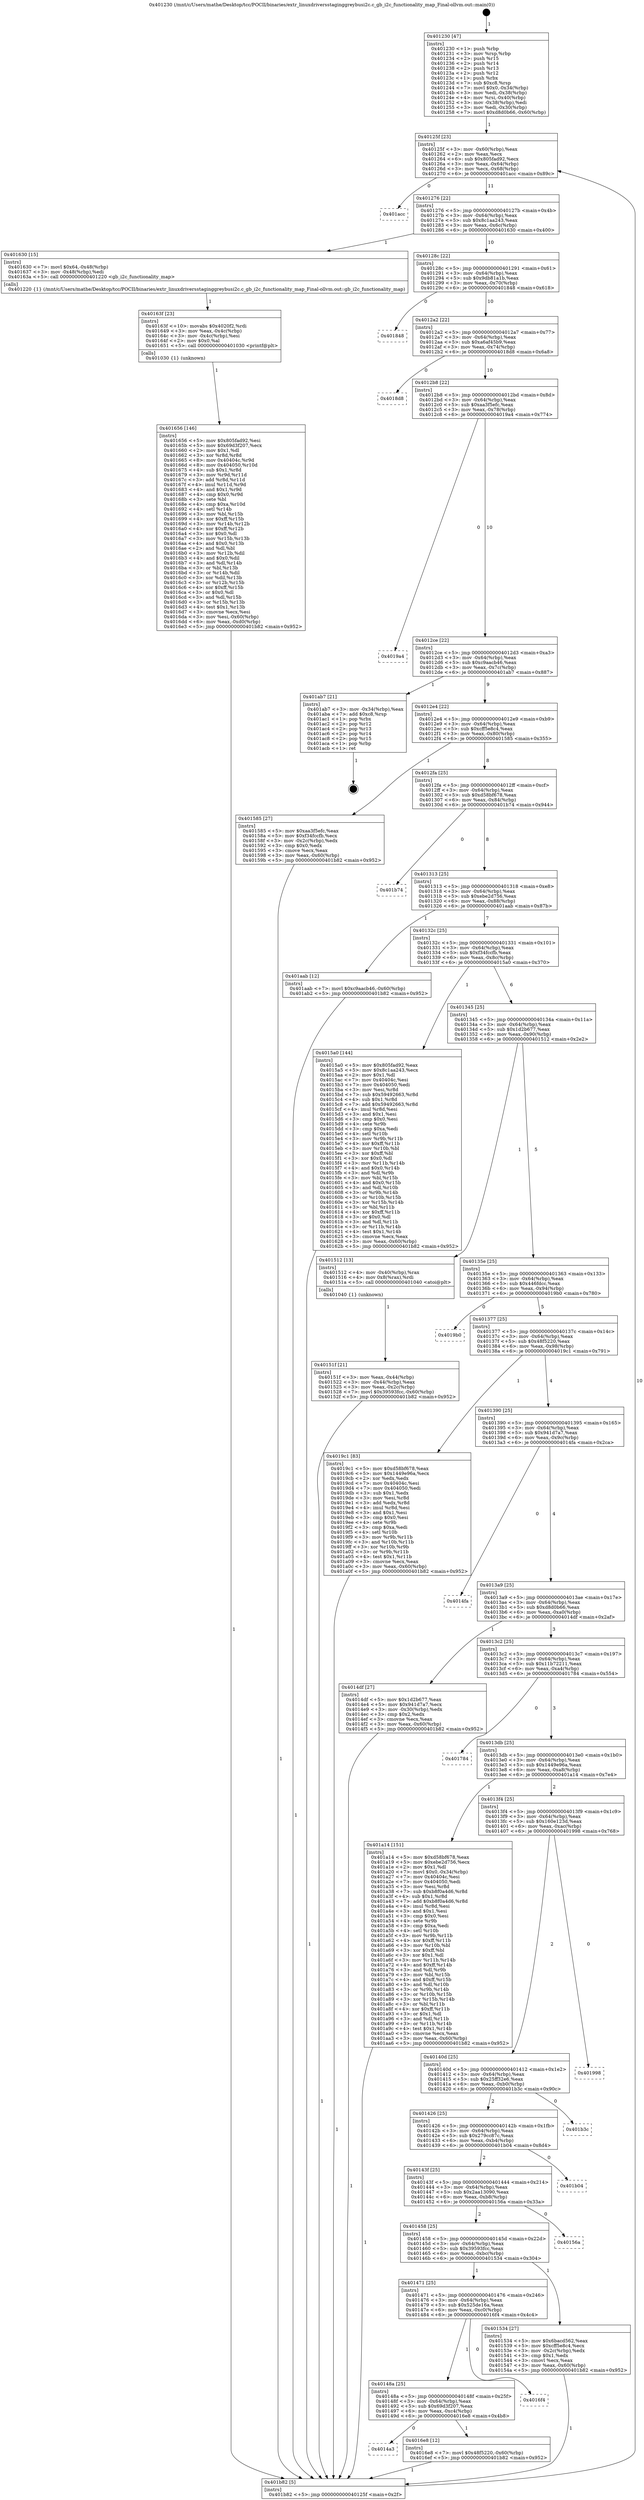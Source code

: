 digraph "0x401230" {
  label = "0x401230 (/mnt/c/Users/mathe/Desktop/tcc/POCII/binaries/extr_linuxdriversstaginggreybusi2c.c_gb_i2c_functionality_map_Final-ollvm.out::main(0))"
  labelloc = "t"
  node[shape=record]

  Entry [label="",width=0.3,height=0.3,shape=circle,fillcolor=black,style=filled]
  "0x40125f" [label="{
     0x40125f [23]\l
     | [instrs]\l
     &nbsp;&nbsp;0x40125f \<+3\>: mov -0x60(%rbp),%eax\l
     &nbsp;&nbsp;0x401262 \<+2\>: mov %eax,%ecx\l
     &nbsp;&nbsp;0x401264 \<+6\>: sub $0x805fad92,%ecx\l
     &nbsp;&nbsp;0x40126a \<+3\>: mov %eax,-0x64(%rbp)\l
     &nbsp;&nbsp;0x40126d \<+3\>: mov %ecx,-0x68(%rbp)\l
     &nbsp;&nbsp;0x401270 \<+6\>: je 0000000000401acc \<main+0x89c\>\l
  }"]
  "0x401acc" [label="{
     0x401acc\l
  }", style=dashed]
  "0x401276" [label="{
     0x401276 [22]\l
     | [instrs]\l
     &nbsp;&nbsp;0x401276 \<+5\>: jmp 000000000040127b \<main+0x4b\>\l
     &nbsp;&nbsp;0x40127b \<+3\>: mov -0x64(%rbp),%eax\l
     &nbsp;&nbsp;0x40127e \<+5\>: sub $0x8c1aa243,%eax\l
     &nbsp;&nbsp;0x401283 \<+3\>: mov %eax,-0x6c(%rbp)\l
     &nbsp;&nbsp;0x401286 \<+6\>: je 0000000000401630 \<main+0x400\>\l
  }"]
  Exit [label="",width=0.3,height=0.3,shape=circle,fillcolor=black,style=filled,peripheries=2]
  "0x401630" [label="{
     0x401630 [15]\l
     | [instrs]\l
     &nbsp;&nbsp;0x401630 \<+7\>: movl $0x64,-0x48(%rbp)\l
     &nbsp;&nbsp;0x401637 \<+3\>: mov -0x48(%rbp),%edi\l
     &nbsp;&nbsp;0x40163a \<+5\>: call 0000000000401220 \<gb_i2c_functionality_map\>\l
     | [calls]\l
     &nbsp;&nbsp;0x401220 \{1\} (/mnt/c/Users/mathe/Desktop/tcc/POCII/binaries/extr_linuxdriversstaginggreybusi2c.c_gb_i2c_functionality_map_Final-ollvm.out::gb_i2c_functionality_map)\l
  }"]
  "0x40128c" [label="{
     0x40128c [22]\l
     | [instrs]\l
     &nbsp;&nbsp;0x40128c \<+5\>: jmp 0000000000401291 \<main+0x61\>\l
     &nbsp;&nbsp;0x401291 \<+3\>: mov -0x64(%rbp),%eax\l
     &nbsp;&nbsp;0x401294 \<+5\>: sub $0x9db81a1b,%eax\l
     &nbsp;&nbsp;0x401299 \<+3\>: mov %eax,-0x70(%rbp)\l
     &nbsp;&nbsp;0x40129c \<+6\>: je 0000000000401848 \<main+0x618\>\l
  }"]
  "0x4014a3" [label="{
     0x4014a3\l
  }", style=dashed]
  "0x401848" [label="{
     0x401848\l
  }", style=dashed]
  "0x4012a2" [label="{
     0x4012a2 [22]\l
     | [instrs]\l
     &nbsp;&nbsp;0x4012a2 \<+5\>: jmp 00000000004012a7 \<main+0x77\>\l
     &nbsp;&nbsp;0x4012a7 \<+3\>: mov -0x64(%rbp),%eax\l
     &nbsp;&nbsp;0x4012aa \<+5\>: sub $0xa6af45b9,%eax\l
     &nbsp;&nbsp;0x4012af \<+3\>: mov %eax,-0x74(%rbp)\l
     &nbsp;&nbsp;0x4012b2 \<+6\>: je 00000000004018d8 \<main+0x6a8\>\l
  }"]
  "0x4016e8" [label="{
     0x4016e8 [12]\l
     | [instrs]\l
     &nbsp;&nbsp;0x4016e8 \<+7\>: movl $0x48f5220,-0x60(%rbp)\l
     &nbsp;&nbsp;0x4016ef \<+5\>: jmp 0000000000401b82 \<main+0x952\>\l
  }"]
  "0x4018d8" [label="{
     0x4018d8\l
  }", style=dashed]
  "0x4012b8" [label="{
     0x4012b8 [22]\l
     | [instrs]\l
     &nbsp;&nbsp;0x4012b8 \<+5\>: jmp 00000000004012bd \<main+0x8d\>\l
     &nbsp;&nbsp;0x4012bd \<+3\>: mov -0x64(%rbp),%eax\l
     &nbsp;&nbsp;0x4012c0 \<+5\>: sub $0xaa3f5efc,%eax\l
     &nbsp;&nbsp;0x4012c5 \<+3\>: mov %eax,-0x78(%rbp)\l
     &nbsp;&nbsp;0x4012c8 \<+6\>: je 00000000004019a4 \<main+0x774\>\l
  }"]
  "0x40148a" [label="{
     0x40148a [25]\l
     | [instrs]\l
     &nbsp;&nbsp;0x40148a \<+5\>: jmp 000000000040148f \<main+0x25f\>\l
     &nbsp;&nbsp;0x40148f \<+3\>: mov -0x64(%rbp),%eax\l
     &nbsp;&nbsp;0x401492 \<+5\>: sub $0x69d3f207,%eax\l
     &nbsp;&nbsp;0x401497 \<+6\>: mov %eax,-0xc4(%rbp)\l
     &nbsp;&nbsp;0x40149d \<+6\>: je 00000000004016e8 \<main+0x4b8\>\l
  }"]
  "0x4019a4" [label="{
     0x4019a4\l
  }", style=dashed]
  "0x4012ce" [label="{
     0x4012ce [22]\l
     | [instrs]\l
     &nbsp;&nbsp;0x4012ce \<+5\>: jmp 00000000004012d3 \<main+0xa3\>\l
     &nbsp;&nbsp;0x4012d3 \<+3\>: mov -0x64(%rbp),%eax\l
     &nbsp;&nbsp;0x4012d6 \<+5\>: sub $0xc9aacb46,%eax\l
     &nbsp;&nbsp;0x4012db \<+3\>: mov %eax,-0x7c(%rbp)\l
     &nbsp;&nbsp;0x4012de \<+6\>: je 0000000000401ab7 \<main+0x887\>\l
  }"]
  "0x4016f4" [label="{
     0x4016f4\l
  }", style=dashed]
  "0x401ab7" [label="{
     0x401ab7 [21]\l
     | [instrs]\l
     &nbsp;&nbsp;0x401ab7 \<+3\>: mov -0x34(%rbp),%eax\l
     &nbsp;&nbsp;0x401aba \<+7\>: add $0xc8,%rsp\l
     &nbsp;&nbsp;0x401ac1 \<+1\>: pop %rbx\l
     &nbsp;&nbsp;0x401ac2 \<+2\>: pop %r12\l
     &nbsp;&nbsp;0x401ac4 \<+2\>: pop %r13\l
     &nbsp;&nbsp;0x401ac6 \<+2\>: pop %r14\l
     &nbsp;&nbsp;0x401ac8 \<+2\>: pop %r15\l
     &nbsp;&nbsp;0x401aca \<+1\>: pop %rbp\l
     &nbsp;&nbsp;0x401acb \<+1\>: ret\l
  }"]
  "0x4012e4" [label="{
     0x4012e4 [22]\l
     | [instrs]\l
     &nbsp;&nbsp;0x4012e4 \<+5\>: jmp 00000000004012e9 \<main+0xb9\>\l
     &nbsp;&nbsp;0x4012e9 \<+3\>: mov -0x64(%rbp),%eax\l
     &nbsp;&nbsp;0x4012ec \<+5\>: sub $0xcff5e8c4,%eax\l
     &nbsp;&nbsp;0x4012f1 \<+3\>: mov %eax,-0x80(%rbp)\l
     &nbsp;&nbsp;0x4012f4 \<+6\>: je 0000000000401585 \<main+0x355\>\l
  }"]
  "0x401656" [label="{
     0x401656 [146]\l
     | [instrs]\l
     &nbsp;&nbsp;0x401656 \<+5\>: mov $0x805fad92,%esi\l
     &nbsp;&nbsp;0x40165b \<+5\>: mov $0x69d3f207,%ecx\l
     &nbsp;&nbsp;0x401660 \<+2\>: mov $0x1,%dl\l
     &nbsp;&nbsp;0x401662 \<+3\>: xor %r8d,%r8d\l
     &nbsp;&nbsp;0x401665 \<+8\>: mov 0x40404c,%r9d\l
     &nbsp;&nbsp;0x40166d \<+8\>: mov 0x404050,%r10d\l
     &nbsp;&nbsp;0x401675 \<+4\>: sub $0x1,%r8d\l
     &nbsp;&nbsp;0x401679 \<+3\>: mov %r9d,%r11d\l
     &nbsp;&nbsp;0x40167c \<+3\>: add %r8d,%r11d\l
     &nbsp;&nbsp;0x40167f \<+4\>: imul %r11d,%r9d\l
     &nbsp;&nbsp;0x401683 \<+4\>: and $0x1,%r9d\l
     &nbsp;&nbsp;0x401687 \<+4\>: cmp $0x0,%r9d\l
     &nbsp;&nbsp;0x40168b \<+3\>: sete %bl\l
     &nbsp;&nbsp;0x40168e \<+4\>: cmp $0xa,%r10d\l
     &nbsp;&nbsp;0x401692 \<+4\>: setl %r14b\l
     &nbsp;&nbsp;0x401696 \<+3\>: mov %bl,%r15b\l
     &nbsp;&nbsp;0x401699 \<+4\>: xor $0xff,%r15b\l
     &nbsp;&nbsp;0x40169d \<+3\>: mov %r14b,%r12b\l
     &nbsp;&nbsp;0x4016a0 \<+4\>: xor $0xff,%r12b\l
     &nbsp;&nbsp;0x4016a4 \<+3\>: xor $0x0,%dl\l
     &nbsp;&nbsp;0x4016a7 \<+3\>: mov %r15b,%r13b\l
     &nbsp;&nbsp;0x4016aa \<+4\>: and $0x0,%r13b\l
     &nbsp;&nbsp;0x4016ae \<+2\>: and %dl,%bl\l
     &nbsp;&nbsp;0x4016b0 \<+3\>: mov %r12b,%dil\l
     &nbsp;&nbsp;0x4016b3 \<+4\>: and $0x0,%dil\l
     &nbsp;&nbsp;0x4016b7 \<+3\>: and %dl,%r14b\l
     &nbsp;&nbsp;0x4016ba \<+3\>: or %bl,%r13b\l
     &nbsp;&nbsp;0x4016bd \<+3\>: or %r14b,%dil\l
     &nbsp;&nbsp;0x4016c0 \<+3\>: xor %dil,%r13b\l
     &nbsp;&nbsp;0x4016c3 \<+3\>: or %r12b,%r15b\l
     &nbsp;&nbsp;0x4016c6 \<+4\>: xor $0xff,%r15b\l
     &nbsp;&nbsp;0x4016ca \<+3\>: or $0x0,%dl\l
     &nbsp;&nbsp;0x4016cd \<+3\>: and %dl,%r15b\l
     &nbsp;&nbsp;0x4016d0 \<+3\>: or %r15b,%r13b\l
     &nbsp;&nbsp;0x4016d3 \<+4\>: test $0x1,%r13b\l
     &nbsp;&nbsp;0x4016d7 \<+3\>: cmovne %ecx,%esi\l
     &nbsp;&nbsp;0x4016da \<+3\>: mov %esi,-0x60(%rbp)\l
     &nbsp;&nbsp;0x4016dd \<+6\>: mov %eax,-0xd0(%rbp)\l
     &nbsp;&nbsp;0x4016e3 \<+5\>: jmp 0000000000401b82 \<main+0x952\>\l
  }"]
  "0x401585" [label="{
     0x401585 [27]\l
     | [instrs]\l
     &nbsp;&nbsp;0x401585 \<+5\>: mov $0xaa3f5efc,%eax\l
     &nbsp;&nbsp;0x40158a \<+5\>: mov $0xf34fccfb,%ecx\l
     &nbsp;&nbsp;0x40158f \<+3\>: mov -0x2c(%rbp),%edx\l
     &nbsp;&nbsp;0x401592 \<+3\>: cmp $0x0,%edx\l
     &nbsp;&nbsp;0x401595 \<+3\>: cmove %ecx,%eax\l
     &nbsp;&nbsp;0x401598 \<+3\>: mov %eax,-0x60(%rbp)\l
     &nbsp;&nbsp;0x40159b \<+5\>: jmp 0000000000401b82 \<main+0x952\>\l
  }"]
  "0x4012fa" [label="{
     0x4012fa [25]\l
     | [instrs]\l
     &nbsp;&nbsp;0x4012fa \<+5\>: jmp 00000000004012ff \<main+0xcf\>\l
     &nbsp;&nbsp;0x4012ff \<+3\>: mov -0x64(%rbp),%eax\l
     &nbsp;&nbsp;0x401302 \<+5\>: sub $0xd58bf678,%eax\l
     &nbsp;&nbsp;0x401307 \<+6\>: mov %eax,-0x84(%rbp)\l
     &nbsp;&nbsp;0x40130d \<+6\>: je 0000000000401b74 \<main+0x944\>\l
  }"]
  "0x40163f" [label="{
     0x40163f [23]\l
     | [instrs]\l
     &nbsp;&nbsp;0x40163f \<+10\>: movabs $0x4020f2,%rdi\l
     &nbsp;&nbsp;0x401649 \<+3\>: mov %eax,-0x4c(%rbp)\l
     &nbsp;&nbsp;0x40164c \<+3\>: mov -0x4c(%rbp),%esi\l
     &nbsp;&nbsp;0x40164f \<+2\>: mov $0x0,%al\l
     &nbsp;&nbsp;0x401651 \<+5\>: call 0000000000401030 \<printf@plt\>\l
     | [calls]\l
     &nbsp;&nbsp;0x401030 \{1\} (unknown)\l
  }"]
  "0x401b74" [label="{
     0x401b74\l
  }", style=dashed]
  "0x401313" [label="{
     0x401313 [25]\l
     | [instrs]\l
     &nbsp;&nbsp;0x401313 \<+5\>: jmp 0000000000401318 \<main+0xe8\>\l
     &nbsp;&nbsp;0x401318 \<+3\>: mov -0x64(%rbp),%eax\l
     &nbsp;&nbsp;0x40131b \<+5\>: sub $0xebe2d756,%eax\l
     &nbsp;&nbsp;0x401320 \<+6\>: mov %eax,-0x88(%rbp)\l
     &nbsp;&nbsp;0x401326 \<+6\>: je 0000000000401aab \<main+0x87b\>\l
  }"]
  "0x401471" [label="{
     0x401471 [25]\l
     | [instrs]\l
     &nbsp;&nbsp;0x401471 \<+5\>: jmp 0000000000401476 \<main+0x246\>\l
     &nbsp;&nbsp;0x401476 \<+3\>: mov -0x64(%rbp),%eax\l
     &nbsp;&nbsp;0x401479 \<+5\>: sub $0x525de16a,%eax\l
     &nbsp;&nbsp;0x40147e \<+6\>: mov %eax,-0xc0(%rbp)\l
     &nbsp;&nbsp;0x401484 \<+6\>: je 00000000004016f4 \<main+0x4c4\>\l
  }"]
  "0x401aab" [label="{
     0x401aab [12]\l
     | [instrs]\l
     &nbsp;&nbsp;0x401aab \<+7\>: movl $0xc9aacb46,-0x60(%rbp)\l
     &nbsp;&nbsp;0x401ab2 \<+5\>: jmp 0000000000401b82 \<main+0x952\>\l
  }"]
  "0x40132c" [label="{
     0x40132c [25]\l
     | [instrs]\l
     &nbsp;&nbsp;0x40132c \<+5\>: jmp 0000000000401331 \<main+0x101\>\l
     &nbsp;&nbsp;0x401331 \<+3\>: mov -0x64(%rbp),%eax\l
     &nbsp;&nbsp;0x401334 \<+5\>: sub $0xf34fccfb,%eax\l
     &nbsp;&nbsp;0x401339 \<+6\>: mov %eax,-0x8c(%rbp)\l
     &nbsp;&nbsp;0x40133f \<+6\>: je 00000000004015a0 \<main+0x370\>\l
  }"]
  "0x401534" [label="{
     0x401534 [27]\l
     | [instrs]\l
     &nbsp;&nbsp;0x401534 \<+5\>: mov $0x6bacd562,%eax\l
     &nbsp;&nbsp;0x401539 \<+5\>: mov $0xcff5e8c4,%ecx\l
     &nbsp;&nbsp;0x40153e \<+3\>: mov -0x2c(%rbp),%edx\l
     &nbsp;&nbsp;0x401541 \<+3\>: cmp $0x1,%edx\l
     &nbsp;&nbsp;0x401544 \<+3\>: cmovl %ecx,%eax\l
     &nbsp;&nbsp;0x401547 \<+3\>: mov %eax,-0x60(%rbp)\l
     &nbsp;&nbsp;0x40154a \<+5\>: jmp 0000000000401b82 \<main+0x952\>\l
  }"]
  "0x4015a0" [label="{
     0x4015a0 [144]\l
     | [instrs]\l
     &nbsp;&nbsp;0x4015a0 \<+5\>: mov $0x805fad92,%eax\l
     &nbsp;&nbsp;0x4015a5 \<+5\>: mov $0x8c1aa243,%ecx\l
     &nbsp;&nbsp;0x4015aa \<+2\>: mov $0x1,%dl\l
     &nbsp;&nbsp;0x4015ac \<+7\>: mov 0x40404c,%esi\l
     &nbsp;&nbsp;0x4015b3 \<+7\>: mov 0x404050,%edi\l
     &nbsp;&nbsp;0x4015ba \<+3\>: mov %esi,%r8d\l
     &nbsp;&nbsp;0x4015bd \<+7\>: sub $0x59492663,%r8d\l
     &nbsp;&nbsp;0x4015c4 \<+4\>: sub $0x1,%r8d\l
     &nbsp;&nbsp;0x4015c8 \<+7\>: add $0x59492663,%r8d\l
     &nbsp;&nbsp;0x4015cf \<+4\>: imul %r8d,%esi\l
     &nbsp;&nbsp;0x4015d3 \<+3\>: and $0x1,%esi\l
     &nbsp;&nbsp;0x4015d6 \<+3\>: cmp $0x0,%esi\l
     &nbsp;&nbsp;0x4015d9 \<+4\>: sete %r9b\l
     &nbsp;&nbsp;0x4015dd \<+3\>: cmp $0xa,%edi\l
     &nbsp;&nbsp;0x4015e0 \<+4\>: setl %r10b\l
     &nbsp;&nbsp;0x4015e4 \<+3\>: mov %r9b,%r11b\l
     &nbsp;&nbsp;0x4015e7 \<+4\>: xor $0xff,%r11b\l
     &nbsp;&nbsp;0x4015eb \<+3\>: mov %r10b,%bl\l
     &nbsp;&nbsp;0x4015ee \<+3\>: xor $0xff,%bl\l
     &nbsp;&nbsp;0x4015f1 \<+3\>: xor $0x0,%dl\l
     &nbsp;&nbsp;0x4015f4 \<+3\>: mov %r11b,%r14b\l
     &nbsp;&nbsp;0x4015f7 \<+4\>: and $0x0,%r14b\l
     &nbsp;&nbsp;0x4015fb \<+3\>: and %dl,%r9b\l
     &nbsp;&nbsp;0x4015fe \<+3\>: mov %bl,%r15b\l
     &nbsp;&nbsp;0x401601 \<+4\>: and $0x0,%r15b\l
     &nbsp;&nbsp;0x401605 \<+3\>: and %dl,%r10b\l
     &nbsp;&nbsp;0x401608 \<+3\>: or %r9b,%r14b\l
     &nbsp;&nbsp;0x40160b \<+3\>: or %r10b,%r15b\l
     &nbsp;&nbsp;0x40160e \<+3\>: xor %r15b,%r14b\l
     &nbsp;&nbsp;0x401611 \<+3\>: or %bl,%r11b\l
     &nbsp;&nbsp;0x401614 \<+4\>: xor $0xff,%r11b\l
     &nbsp;&nbsp;0x401618 \<+3\>: or $0x0,%dl\l
     &nbsp;&nbsp;0x40161b \<+3\>: and %dl,%r11b\l
     &nbsp;&nbsp;0x40161e \<+3\>: or %r11b,%r14b\l
     &nbsp;&nbsp;0x401621 \<+4\>: test $0x1,%r14b\l
     &nbsp;&nbsp;0x401625 \<+3\>: cmovne %ecx,%eax\l
     &nbsp;&nbsp;0x401628 \<+3\>: mov %eax,-0x60(%rbp)\l
     &nbsp;&nbsp;0x40162b \<+5\>: jmp 0000000000401b82 \<main+0x952\>\l
  }"]
  "0x401345" [label="{
     0x401345 [25]\l
     | [instrs]\l
     &nbsp;&nbsp;0x401345 \<+5\>: jmp 000000000040134a \<main+0x11a\>\l
     &nbsp;&nbsp;0x40134a \<+3\>: mov -0x64(%rbp),%eax\l
     &nbsp;&nbsp;0x40134d \<+5\>: sub $0x1d2b677,%eax\l
     &nbsp;&nbsp;0x401352 \<+6\>: mov %eax,-0x90(%rbp)\l
     &nbsp;&nbsp;0x401358 \<+6\>: je 0000000000401512 \<main+0x2e2\>\l
  }"]
  "0x401458" [label="{
     0x401458 [25]\l
     | [instrs]\l
     &nbsp;&nbsp;0x401458 \<+5\>: jmp 000000000040145d \<main+0x22d\>\l
     &nbsp;&nbsp;0x40145d \<+3\>: mov -0x64(%rbp),%eax\l
     &nbsp;&nbsp;0x401460 \<+5\>: sub $0x39593fcc,%eax\l
     &nbsp;&nbsp;0x401465 \<+6\>: mov %eax,-0xbc(%rbp)\l
     &nbsp;&nbsp;0x40146b \<+6\>: je 0000000000401534 \<main+0x304\>\l
  }"]
  "0x401512" [label="{
     0x401512 [13]\l
     | [instrs]\l
     &nbsp;&nbsp;0x401512 \<+4\>: mov -0x40(%rbp),%rax\l
     &nbsp;&nbsp;0x401516 \<+4\>: mov 0x8(%rax),%rdi\l
     &nbsp;&nbsp;0x40151a \<+5\>: call 0000000000401040 \<atoi@plt\>\l
     | [calls]\l
     &nbsp;&nbsp;0x401040 \{1\} (unknown)\l
  }"]
  "0x40135e" [label="{
     0x40135e [25]\l
     | [instrs]\l
     &nbsp;&nbsp;0x40135e \<+5\>: jmp 0000000000401363 \<main+0x133\>\l
     &nbsp;&nbsp;0x401363 \<+3\>: mov -0x64(%rbp),%eax\l
     &nbsp;&nbsp;0x401366 \<+5\>: sub $0x446fdcc,%eax\l
     &nbsp;&nbsp;0x40136b \<+6\>: mov %eax,-0x94(%rbp)\l
     &nbsp;&nbsp;0x401371 \<+6\>: je 00000000004019b0 \<main+0x780\>\l
  }"]
  "0x40156a" [label="{
     0x40156a\l
  }", style=dashed]
  "0x4019b0" [label="{
     0x4019b0\l
  }", style=dashed]
  "0x401377" [label="{
     0x401377 [25]\l
     | [instrs]\l
     &nbsp;&nbsp;0x401377 \<+5\>: jmp 000000000040137c \<main+0x14c\>\l
     &nbsp;&nbsp;0x40137c \<+3\>: mov -0x64(%rbp),%eax\l
     &nbsp;&nbsp;0x40137f \<+5\>: sub $0x48f5220,%eax\l
     &nbsp;&nbsp;0x401384 \<+6\>: mov %eax,-0x98(%rbp)\l
     &nbsp;&nbsp;0x40138a \<+6\>: je 00000000004019c1 \<main+0x791\>\l
  }"]
  "0x40143f" [label="{
     0x40143f [25]\l
     | [instrs]\l
     &nbsp;&nbsp;0x40143f \<+5\>: jmp 0000000000401444 \<main+0x214\>\l
     &nbsp;&nbsp;0x401444 \<+3\>: mov -0x64(%rbp),%eax\l
     &nbsp;&nbsp;0x401447 \<+5\>: sub $0x2aa13090,%eax\l
     &nbsp;&nbsp;0x40144c \<+6\>: mov %eax,-0xb8(%rbp)\l
     &nbsp;&nbsp;0x401452 \<+6\>: je 000000000040156a \<main+0x33a\>\l
  }"]
  "0x4019c1" [label="{
     0x4019c1 [83]\l
     | [instrs]\l
     &nbsp;&nbsp;0x4019c1 \<+5\>: mov $0xd58bf678,%eax\l
     &nbsp;&nbsp;0x4019c6 \<+5\>: mov $0x1449e96a,%ecx\l
     &nbsp;&nbsp;0x4019cb \<+2\>: xor %edx,%edx\l
     &nbsp;&nbsp;0x4019cd \<+7\>: mov 0x40404c,%esi\l
     &nbsp;&nbsp;0x4019d4 \<+7\>: mov 0x404050,%edi\l
     &nbsp;&nbsp;0x4019db \<+3\>: sub $0x1,%edx\l
     &nbsp;&nbsp;0x4019de \<+3\>: mov %esi,%r8d\l
     &nbsp;&nbsp;0x4019e1 \<+3\>: add %edx,%r8d\l
     &nbsp;&nbsp;0x4019e4 \<+4\>: imul %r8d,%esi\l
     &nbsp;&nbsp;0x4019e8 \<+3\>: and $0x1,%esi\l
     &nbsp;&nbsp;0x4019eb \<+3\>: cmp $0x0,%esi\l
     &nbsp;&nbsp;0x4019ee \<+4\>: sete %r9b\l
     &nbsp;&nbsp;0x4019f2 \<+3\>: cmp $0xa,%edi\l
     &nbsp;&nbsp;0x4019f5 \<+4\>: setl %r10b\l
     &nbsp;&nbsp;0x4019f9 \<+3\>: mov %r9b,%r11b\l
     &nbsp;&nbsp;0x4019fc \<+3\>: and %r10b,%r11b\l
     &nbsp;&nbsp;0x4019ff \<+3\>: xor %r10b,%r9b\l
     &nbsp;&nbsp;0x401a02 \<+3\>: or %r9b,%r11b\l
     &nbsp;&nbsp;0x401a05 \<+4\>: test $0x1,%r11b\l
     &nbsp;&nbsp;0x401a09 \<+3\>: cmovne %ecx,%eax\l
     &nbsp;&nbsp;0x401a0c \<+3\>: mov %eax,-0x60(%rbp)\l
     &nbsp;&nbsp;0x401a0f \<+5\>: jmp 0000000000401b82 \<main+0x952\>\l
  }"]
  "0x401390" [label="{
     0x401390 [25]\l
     | [instrs]\l
     &nbsp;&nbsp;0x401390 \<+5\>: jmp 0000000000401395 \<main+0x165\>\l
     &nbsp;&nbsp;0x401395 \<+3\>: mov -0x64(%rbp),%eax\l
     &nbsp;&nbsp;0x401398 \<+5\>: sub $0x941d7a7,%eax\l
     &nbsp;&nbsp;0x40139d \<+6\>: mov %eax,-0x9c(%rbp)\l
     &nbsp;&nbsp;0x4013a3 \<+6\>: je 00000000004014fa \<main+0x2ca\>\l
  }"]
  "0x401b04" [label="{
     0x401b04\l
  }", style=dashed]
  "0x4014fa" [label="{
     0x4014fa\l
  }", style=dashed]
  "0x4013a9" [label="{
     0x4013a9 [25]\l
     | [instrs]\l
     &nbsp;&nbsp;0x4013a9 \<+5\>: jmp 00000000004013ae \<main+0x17e\>\l
     &nbsp;&nbsp;0x4013ae \<+3\>: mov -0x64(%rbp),%eax\l
     &nbsp;&nbsp;0x4013b1 \<+5\>: sub $0xd8d0b66,%eax\l
     &nbsp;&nbsp;0x4013b6 \<+6\>: mov %eax,-0xa0(%rbp)\l
     &nbsp;&nbsp;0x4013bc \<+6\>: je 00000000004014df \<main+0x2af\>\l
  }"]
  "0x401426" [label="{
     0x401426 [25]\l
     | [instrs]\l
     &nbsp;&nbsp;0x401426 \<+5\>: jmp 000000000040142b \<main+0x1fb\>\l
     &nbsp;&nbsp;0x40142b \<+3\>: mov -0x64(%rbp),%eax\l
     &nbsp;&nbsp;0x40142e \<+5\>: sub $0x279cc87c,%eax\l
     &nbsp;&nbsp;0x401433 \<+6\>: mov %eax,-0xb4(%rbp)\l
     &nbsp;&nbsp;0x401439 \<+6\>: je 0000000000401b04 \<main+0x8d4\>\l
  }"]
  "0x4014df" [label="{
     0x4014df [27]\l
     | [instrs]\l
     &nbsp;&nbsp;0x4014df \<+5\>: mov $0x1d2b677,%eax\l
     &nbsp;&nbsp;0x4014e4 \<+5\>: mov $0x941d7a7,%ecx\l
     &nbsp;&nbsp;0x4014e9 \<+3\>: mov -0x30(%rbp),%edx\l
     &nbsp;&nbsp;0x4014ec \<+3\>: cmp $0x2,%edx\l
     &nbsp;&nbsp;0x4014ef \<+3\>: cmovne %ecx,%eax\l
     &nbsp;&nbsp;0x4014f2 \<+3\>: mov %eax,-0x60(%rbp)\l
     &nbsp;&nbsp;0x4014f5 \<+5\>: jmp 0000000000401b82 \<main+0x952\>\l
  }"]
  "0x4013c2" [label="{
     0x4013c2 [25]\l
     | [instrs]\l
     &nbsp;&nbsp;0x4013c2 \<+5\>: jmp 00000000004013c7 \<main+0x197\>\l
     &nbsp;&nbsp;0x4013c7 \<+3\>: mov -0x64(%rbp),%eax\l
     &nbsp;&nbsp;0x4013ca \<+5\>: sub $0x11b72211,%eax\l
     &nbsp;&nbsp;0x4013cf \<+6\>: mov %eax,-0xa4(%rbp)\l
     &nbsp;&nbsp;0x4013d5 \<+6\>: je 0000000000401784 \<main+0x554\>\l
  }"]
  "0x401b82" [label="{
     0x401b82 [5]\l
     | [instrs]\l
     &nbsp;&nbsp;0x401b82 \<+5\>: jmp 000000000040125f \<main+0x2f\>\l
  }"]
  "0x401230" [label="{
     0x401230 [47]\l
     | [instrs]\l
     &nbsp;&nbsp;0x401230 \<+1\>: push %rbp\l
     &nbsp;&nbsp;0x401231 \<+3\>: mov %rsp,%rbp\l
     &nbsp;&nbsp;0x401234 \<+2\>: push %r15\l
     &nbsp;&nbsp;0x401236 \<+2\>: push %r14\l
     &nbsp;&nbsp;0x401238 \<+2\>: push %r13\l
     &nbsp;&nbsp;0x40123a \<+2\>: push %r12\l
     &nbsp;&nbsp;0x40123c \<+1\>: push %rbx\l
     &nbsp;&nbsp;0x40123d \<+7\>: sub $0xc8,%rsp\l
     &nbsp;&nbsp;0x401244 \<+7\>: movl $0x0,-0x34(%rbp)\l
     &nbsp;&nbsp;0x40124b \<+3\>: mov %edi,-0x38(%rbp)\l
     &nbsp;&nbsp;0x40124e \<+4\>: mov %rsi,-0x40(%rbp)\l
     &nbsp;&nbsp;0x401252 \<+3\>: mov -0x38(%rbp),%edi\l
     &nbsp;&nbsp;0x401255 \<+3\>: mov %edi,-0x30(%rbp)\l
     &nbsp;&nbsp;0x401258 \<+7\>: movl $0xd8d0b66,-0x60(%rbp)\l
  }"]
  "0x40151f" [label="{
     0x40151f [21]\l
     | [instrs]\l
     &nbsp;&nbsp;0x40151f \<+3\>: mov %eax,-0x44(%rbp)\l
     &nbsp;&nbsp;0x401522 \<+3\>: mov -0x44(%rbp),%eax\l
     &nbsp;&nbsp;0x401525 \<+3\>: mov %eax,-0x2c(%rbp)\l
     &nbsp;&nbsp;0x401528 \<+7\>: movl $0x39593fcc,-0x60(%rbp)\l
     &nbsp;&nbsp;0x40152f \<+5\>: jmp 0000000000401b82 \<main+0x952\>\l
  }"]
  "0x401b3c" [label="{
     0x401b3c\l
  }", style=dashed]
  "0x401784" [label="{
     0x401784\l
  }", style=dashed]
  "0x4013db" [label="{
     0x4013db [25]\l
     | [instrs]\l
     &nbsp;&nbsp;0x4013db \<+5\>: jmp 00000000004013e0 \<main+0x1b0\>\l
     &nbsp;&nbsp;0x4013e0 \<+3\>: mov -0x64(%rbp),%eax\l
     &nbsp;&nbsp;0x4013e3 \<+5\>: sub $0x1449e96a,%eax\l
     &nbsp;&nbsp;0x4013e8 \<+6\>: mov %eax,-0xa8(%rbp)\l
     &nbsp;&nbsp;0x4013ee \<+6\>: je 0000000000401a14 \<main+0x7e4\>\l
  }"]
  "0x40140d" [label="{
     0x40140d [25]\l
     | [instrs]\l
     &nbsp;&nbsp;0x40140d \<+5\>: jmp 0000000000401412 \<main+0x1e2\>\l
     &nbsp;&nbsp;0x401412 \<+3\>: mov -0x64(%rbp),%eax\l
     &nbsp;&nbsp;0x401415 \<+5\>: sub $0x25ff32e6,%eax\l
     &nbsp;&nbsp;0x40141a \<+6\>: mov %eax,-0xb0(%rbp)\l
     &nbsp;&nbsp;0x401420 \<+6\>: je 0000000000401b3c \<main+0x90c\>\l
  }"]
  "0x401a14" [label="{
     0x401a14 [151]\l
     | [instrs]\l
     &nbsp;&nbsp;0x401a14 \<+5\>: mov $0xd58bf678,%eax\l
     &nbsp;&nbsp;0x401a19 \<+5\>: mov $0xebe2d756,%ecx\l
     &nbsp;&nbsp;0x401a1e \<+2\>: mov $0x1,%dl\l
     &nbsp;&nbsp;0x401a20 \<+7\>: movl $0x0,-0x34(%rbp)\l
     &nbsp;&nbsp;0x401a27 \<+7\>: mov 0x40404c,%esi\l
     &nbsp;&nbsp;0x401a2e \<+7\>: mov 0x404050,%edi\l
     &nbsp;&nbsp;0x401a35 \<+3\>: mov %esi,%r8d\l
     &nbsp;&nbsp;0x401a38 \<+7\>: sub $0xb8f0a4d6,%r8d\l
     &nbsp;&nbsp;0x401a3f \<+4\>: sub $0x1,%r8d\l
     &nbsp;&nbsp;0x401a43 \<+7\>: add $0xb8f0a4d6,%r8d\l
     &nbsp;&nbsp;0x401a4a \<+4\>: imul %r8d,%esi\l
     &nbsp;&nbsp;0x401a4e \<+3\>: and $0x1,%esi\l
     &nbsp;&nbsp;0x401a51 \<+3\>: cmp $0x0,%esi\l
     &nbsp;&nbsp;0x401a54 \<+4\>: sete %r9b\l
     &nbsp;&nbsp;0x401a58 \<+3\>: cmp $0xa,%edi\l
     &nbsp;&nbsp;0x401a5b \<+4\>: setl %r10b\l
     &nbsp;&nbsp;0x401a5f \<+3\>: mov %r9b,%r11b\l
     &nbsp;&nbsp;0x401a62 \<+4\>: xor $0xff,%r11b\l
     &nbsp;&nbsp;0x401a66 \<+3\>: mov %r10b,%bl\l
     &nbsp;&nbsp;0x401a69 \<+3\>: xor $0xff,%bl\l
     &nbsp;&nbsp;0x401a6c \<+3\>: xor $0x1,%dl\l
     &nbsp;&nbsp;0x401a6f \<+3\>: mov %r11b,%r14b\l
     &nbsp;&nbsp;0x401a72 \<+4\>: and $0xff,%r14b\l
     &nbsp;&nbsp;0x401a76 \<+3\>: and %dl,%r9b\l
     &nbsp;&nbsp;0x401a79 \<+3\>: mov %bl,%r15b\l
     &nbsp;&nbsp;0x401a7c \<+4\>: and $0xff,%r15b\l
     &nbsp;&nbsp;0x401a80 \<+3\>: and %dl,%r10b\l
     &nbsp;&nbsp;0x401a83 \<+3\>: or %r9b,%r14b\l
     &nbsp;&nbsp;0x401a86 \<+3\>: or %r10b,%r15b\l
     &nbsp;&nbsp;0x401a89 \<+3\>: xor %r15b,%r14b\l
     &nbsp;&nbsp;0x401a8c \<+3\>: or %bl,%r11b\l
     &nbsp;&nbsp;0x401a8f \<+4\>: xor $0xff,%r11b\l
     &nbsp;&nbsp;0x401a93 \<+3\>: or $0x1,%dl\l
     &nbsp;&nbsp;0x401a96 \<+3\>: and %dl,%r11b\l
     &nbsp;&nbsp;0x401a99 \<+3\>: or %r11b,%r14b\l
     &nbsp;&nbsp;0x401a9c \<+4\>: test $0x1,%r14b\l
     &nbsp;&nbsp;0x401aa0 \<+3\>: cmovne %ecx,%eax\l
     &nbsp;&nbsp;0x401aa3 \<+3\>: mov %eax,-0x60(%rbp)\l
     &nbsp;&nbsp;0x401aa6 \<+5\>: jmp 0000000000401b82 \<main+0x952\>\l
  }"]
  "0x4013f4" [label="{
     0x4013f4 [25]\l
     | [instrs]\l
     &nbsp;&nbsp;0x4013f4 \<+5\>: jmp 00000000004013f9 \<main+0x1c9\>\l
     &nbsp;&nbsp;0x4013f9 \<+3\>: mov -0x64(%rbp),%eax\l
     &nbsp;&nbsp;0x4013fc \<+5\>: sub $0x160e123d,%eax\l
     &nbsp;&nbsp;0x401401 \<+6\>: mov %eax,-0xac(%rbp)\l
     &nbsp;&nbsp;0x401407 \<+6\>: je 0000000000401998 \<main+0x768\>\l
  }"]
  "0x401998" [label="{
     0x401998\l
  }", style=dashed]
  Entry -> "0x401230" [label=" 1"]
  "0x40125f" -> "0x401acc" [label=" 0"]
  "0x40125f" -> "0x401276" [label=" 11"]
  "0x401ab7" -> Exit [label=" 1"]
  "0x401276" -> "0x401630" [label=" 1"]
  "0x401276" -> "0x40128c" [label=" 10"]
  "0x401aab" -> "0x401b82" [label=" 1"]
  "0x40128c" -> "0x401848" [label=" 0"]
  "0x40128c" -> "0x4012a2" [label=" 10"]
  "0x401a14" -> "0x401b82" [label=" 1"]
  "0x4012a2" -> "0x4018d8" [label=" 0"]
  "0x4012a2" -> "0x4012b8" [label=" 10"]
  "0x4019c1" -> "0x401b82" [label=" 1"]
  "0x4012b8" -> "0x4019a4" [label=" 0"]
  "0x4012b8" -> "0x4012ce" [label=" 10"]
  "0x40148a" -> "0x4014a3" [label=" 0"]
  "0x4012ce" -> "0x401ab7" [label=" 1"]
  "0x4012ce" -> "0x4012e4" [label=" 9"]
  "0x40148a" -> "0x4016e8" [label=" 1"]
  "0x4012e4" -> "0x401585" [label=" 1"]
  "0x4012e4" -> "0x4012fa" [label=" 8"]
  "0x401471" -> "0x40148a" [label=" 1"]
  "0x4012fa" -> "0x401b74" [label=" 0"]
  "0x4012fa" -> "0x401313" [label=" 8"]
  "0x401471" -> "0x4016f4" [label=" 0"]
  "0x401313" -> "0x401aab" [label=" 1"]
  "0x401313" -> "0x40132c" [label=" 7"]
  "0x4016e8" -> "0x401b82" [label=" 1"]
  "0x40132c" -> "0x4015a0" [label=" 1"]
  "0x40132c" -> "0x401345" [label=" 6"]
  "0x401656" -> "0x401b82" [label=" 1"]
  "0x401345" -> "0x401512" [label=" 1"]
  "0x401345" -> "0x40135e" [label=" 5"]
  "0x401630" -> "0x40163f" [label=" 1"]
  "0x40135e" -> "0x4019b0" [label=" 0"]
  "0x40135e" -> "0x401377" [label=" 5"]
  "0x4015a0" -> "0x401b82" [label=" 1"]
  "0x401377" -> "0x4019c1" [label=" 1"]
  "0x401377" -> "0x401390" [label=" 4"]
  "0x401534" -> "0x401b82" [label=" 1"]
  "0x401390" -> "0x4014fa" [label=" 0"]
  "0x401390" -> "0x4013a9" [label=" 4"]
  "0x401458" -> "0x401471" [label=" 1"]
  "0x4013a9" -> "0x4014df" [label=" 1"]
  "0x4013a9" -> "0x4013c2" [label=" 3"]
  "0x4014df" -> "0x401b82" [label=" 1"]
  "0x401230" -> "0x40125f" [label=" 1"]
  "0x401b82" -> "0x40125f" [label=" 10"]
  "0x401512" -> "0x40151f" [label=" 1"]
  "0x40151f" -> "0x401b82" [label=" 1"]
  "0x40163f" -> "0x401656" [label=" 1"]
  "0x4013c2" -> "0x401784" [label=" 0"]
  "0x4013c2" -> "0x4013db" [label=" 3"]
  "0x40143f" -> "0x401458" [label=" 2"]
  "0x4013db" -> "0x401a14" [label=" 1"]
  "0x4013db" -> "0x4013f4" [label=" 2"]
  "0x401585" -> "0x401b82" [label=" 1"]
  "0x4013f4" -> "0x401998" [label=" 0"]
  "0x4013f4" -> "0x40140d" [label=" 2"]
  "0x40143f" -> "0x40156a" [label=" 0"]
  "0x40140d" -> "0x401b3c" [label=" 0"]
  "0x40140d" -> "0x401426" [label=" 2"]
  "0x401458" -> "0x401534" [label=" 1"]
  "0x401426" -> "0x401b04" [label=" 0"]
  "0x401426" -> "0x40143f" [label=" 2"]
}
